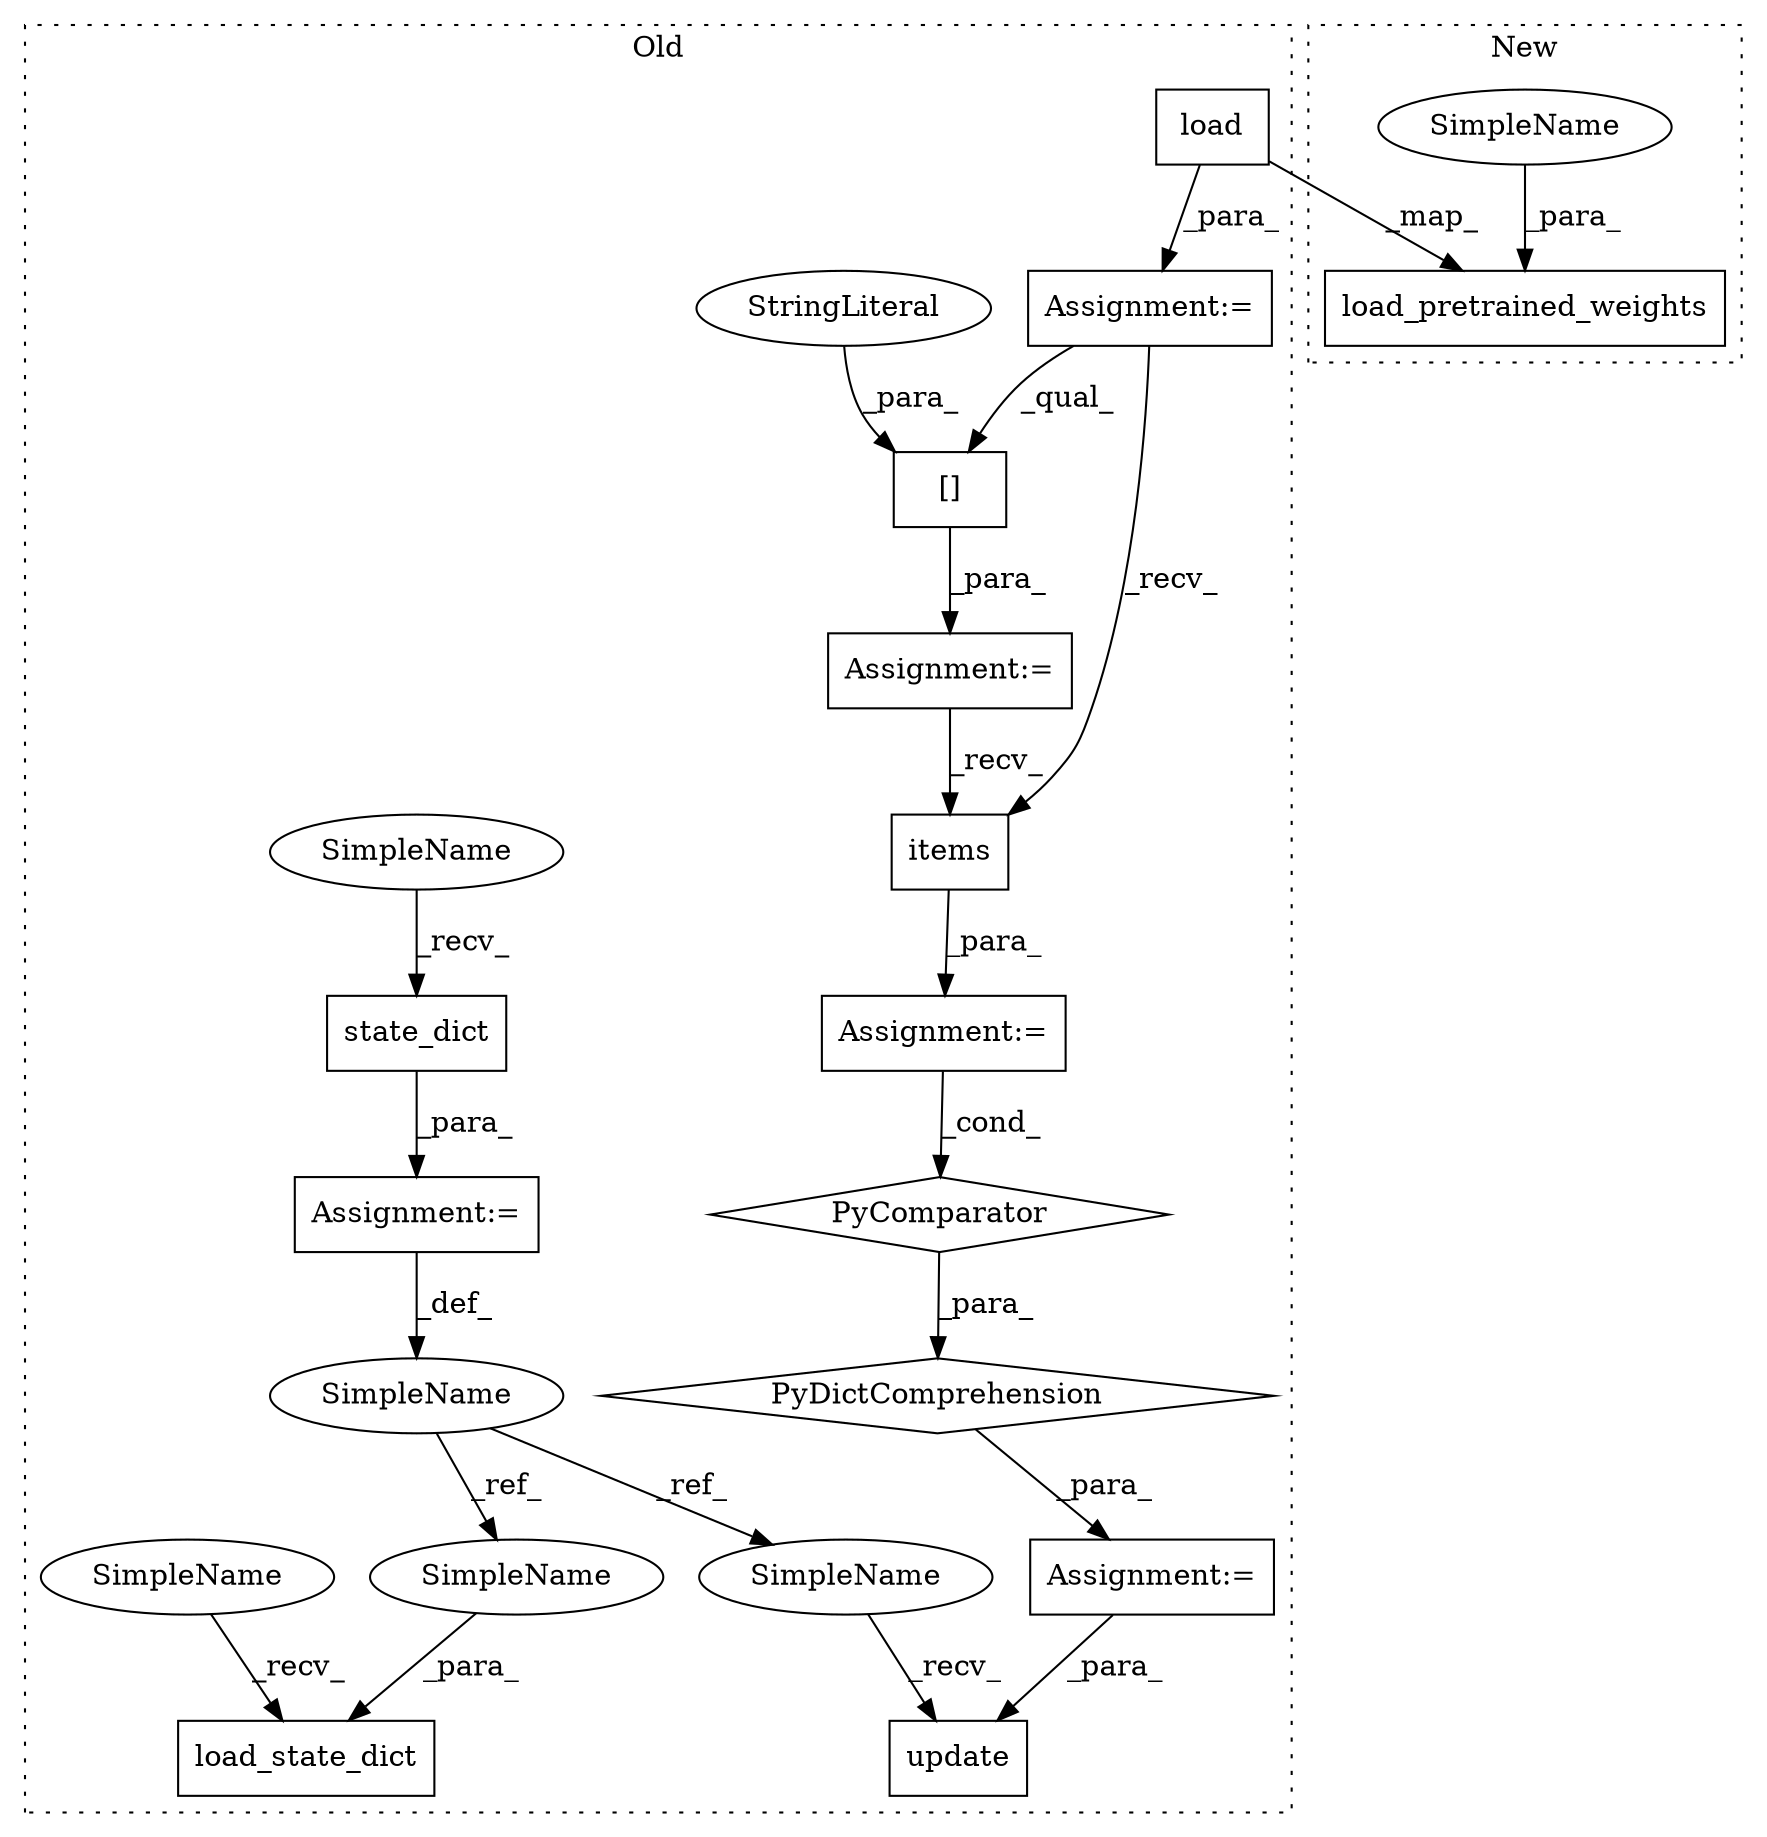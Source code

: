 digraph G {
subgraph cluster0 {
1 [label="load" a="32" s="3654,3676" l="5,1" shape="box"];
3 [label="PyComparator" a="113" s="3878" l="95" shape="diamond"];
4 [label="[]" a="2" s="3699,3722" l="11,1" shape="box"];
5 [label="update" a="32" s="3994,4014" l="7,1" shape="box"];
6 [label="SimpleName" a="42" s="3731" l="10" shape="ellipse"];
7 [label="load_state_dict" a="32" s="4029,4055" l="16,1" shape="box"];
8 [label="state_dict" a="32" s="3748" l="12" shape="box"];
9 [label="Assignment:=" a="7" s="3698" l="1" shape="box"];
10 [label="Assignment:=" a="7" s="3741" l="1" shape="box"];
11 [label="Assignment:=" a="7" s="3647" l="1" shape="box"];
12 [label="Assignment:=" a="7" s="3781" l="14" shape="box"];
13 [label="Assignment:=" a="7" s="3878" l="95" shape="box"];
14 [label="items" a="32" s="3899" l="7" shape="box"];
15 [label="StringLiteral" a="45" s="3710" l="12" shape="ellipse"];
16 [label="PyDictComprehension" a="110" s="3795" l="186" shape="diamond"];
17 [label="SimpleName" a="42" s="3983" l="10" shape="ellipse"];
18 [label="SimpleName" a="42" s="4045" l="10" shape="ellipse"];
19 [label="SimpleName" a="42" s="4023" l="5" shape="ellipse"];
20 [label="SimpleName" a="42" s="3742" l="5" shape="ellipse"];
label = "Old";
style="dotted";
}
subgraph cluster1 {
2 [label="load_pretrained_weights" a="32" s="3633,3680" l="24,1" shape="box"];
21 [label="SimpleName" a="42" s="3657" l="5" shape="ellipse"];
label = "New";
style="dotted";
}
1 -> 2 [label="_map_"];
1 -> 11 [label="_para_"];
3 -> 16 [label="_para_"];
4 -> 9 [label="_para_"];
6 -> 18 [label="_ref_"];
6 -> 17 [label="_ref_"];
8 -> 10 [label="_para_"];
9 -> 14 [label="_recv_"];
10 -> 6 [label="_def_"];
11 -> 4 [label="_qual_"];
11 -> 14 [label="_recv_"];
12 -> 5 [label="_para_"];
13 -> 3 [label="_cond_"];
14 -> 13 [label="_para_"];
15 -> 4 [label="_para_"];
16 -> 12 [label="_para_"];
17 -> 5 [label="_recv_"];
18 -> 7 [label="_para_"];
19 -> 7 [label="_recv_"];
20 -> 8 [label="_recv_"];
21 -> 2 [label="_para_"];
}